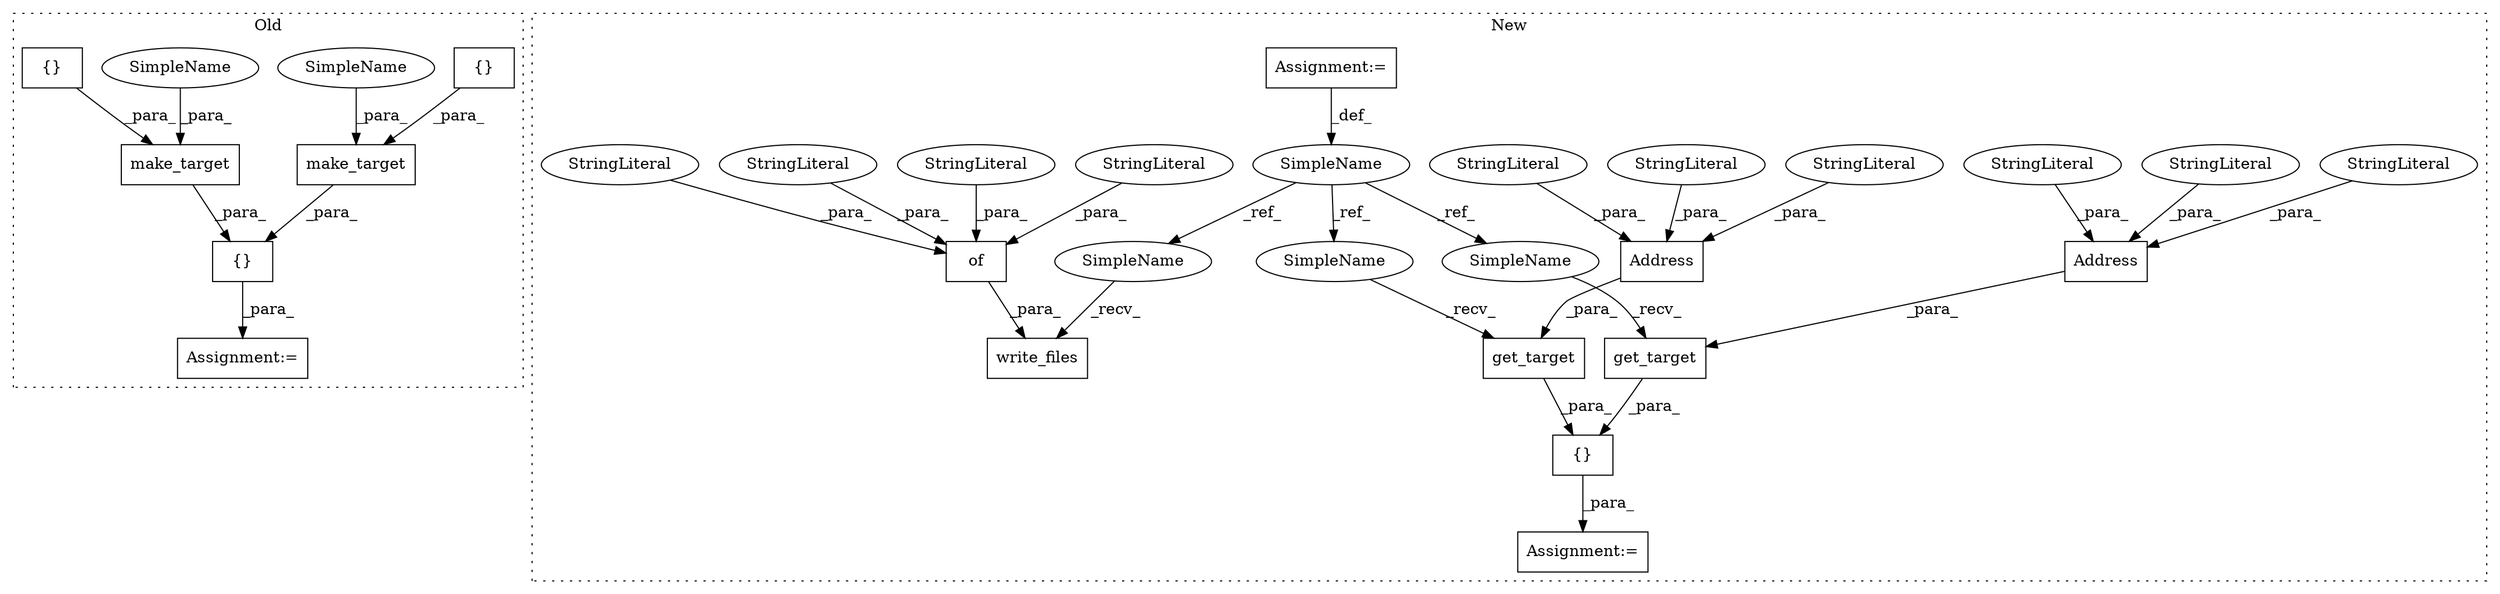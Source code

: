digraph G {
subgraph cluster0 {
1 [label="make_target" a="32" s="5655,5708" l="12,1" shape="box"];
3 [label="{}" a="4" s="5688,5700" l="1,1" shape="box"];
8 [label="Assignment:=" a="7" s="5636" l="1" shape="box"];
23 [label="make_target" a="32" s="5710,5761" l="12,1" shape="box"];
24 [label="{}" a="4" s="5654,5762" l="1,1" shape="box"];
25 [label="{}" a="4" s="5743,5754" l="1,1" shape="box"];
27 [label="SimpleName" a="42" s="5667" l="11" shape="ellipse"];
28 [label="SimpleName" a="42" s="5722" l="11" shape="ellipse"];
label = "Old";
style="dotted";
}
subgraph cluster1 {
2 [label="get_target" a="32" s="4814,4849" l="11,1" shape="box"];
4 [label="Address" a="32" s="4825,4848" l="8,1" shape="box"];
5 [label="StringLiteral" a="45" s="4840" l="8" shape="ellipse"];
6 [label="StringLiteral" a="45" s="4833" l="2" shape="ellipse"];
7 [label="StringLiteral" a="45" s="4836" l="3" shape="ellipse"];
9 [label="Assignment:=" a="7" s="4733" l="1" shape="box"];
10 [label="SimpleName" a="42" s="4601" l="11" shape="ellipse"];
11 [label="write_files" a="32" s="4630,4722" l="12,1" shape="box"];
12 [label="of" a="32" s="4646,4721" l="3,1" shape="box"];
13 [label="StringLiteral" a="45" s="4695" l="26" shape="ellipse"];
14 [label="StringLiteral" a="45" s="4669" l="8" shape="ellipse"];
15 [label="StringLiteral" a="45" s="4649" l="9" shape="ellipse"];
16 [label="StringLiteral" a="45" s="4687" l="7" shape="ellipse"];
17 [label="{}" a="4" s="4751,4850" l="1,1" shape="box"];
18 [label="Address" a="32" s="4775,4799" l="8,1" shape="box"];
19 [label="StringLiteral" a="45" s="4790" l="9" shape="ellipse"];
20 [label="StringLiteral" a="45" s="4783" l="2" shape="ellipse"];
21 [label="StringLiteral" a="45" s="4786" l="3" shape="ellipse"];
22 [label="get_target" a="32" s="4764,4800" l="11,1" shape="box"];
26 [label="Assignment:=" a="7" s="4601" l="11" shape="box"];
29 [label="SimpleName" a="42" s="4802" l="11" shape="ellipse"];
30 [label="SimpleName" a="42" s="4752" l="11" shape="ellipse"];
31 [label="SimpleName" a="42" s="4618" l="11" shape="ellipse"];
label = "New";
style="dotted";
}
1 -> 24 [label="_para_"];
2 -> 17 [label="_para_"];
3 -> 1 [label="_para_"];
4 -> 2 [label="_para_"];
5 -> 4 [label="_para_"];
6 -> 4 [label="_para_"];
7 -> 4 [label="_para_"];
10 -> 29 [label="_ref_"];
10 -> 31 [label="_ref_"];
10 -> 30 [label="_ref_"];
12 -> 11 [label="_para_"];
13 -> 12 [label="_para_"];
14 -> 12 [label="_para_"];
15 -> 12 [label="_para_"];
16 -> 12 [label="_para_"];
17 -> 9 [label="_para_"];
18 -> 22 [label="_para_"];
19 -> 18 [label="_para_"];
20 -> 18 [label="_para_"];
21 -> 18 [label="_para_"];
22 -> 17 [label="_para_"];
23 -> 24 [label="_para_"];
24 -> 8 [label="_para_"];
25 -> 23 [label="_para_"];
26 -> 10 [label="_def_"];
27 -> 1 [label="_para_"];
28 -> 23 [label="_para_"];
29 -> 2 [label="_recv_"];
30 -> 22 [label="_recv_"];
31 -> 11 [label="_recv_"];
}